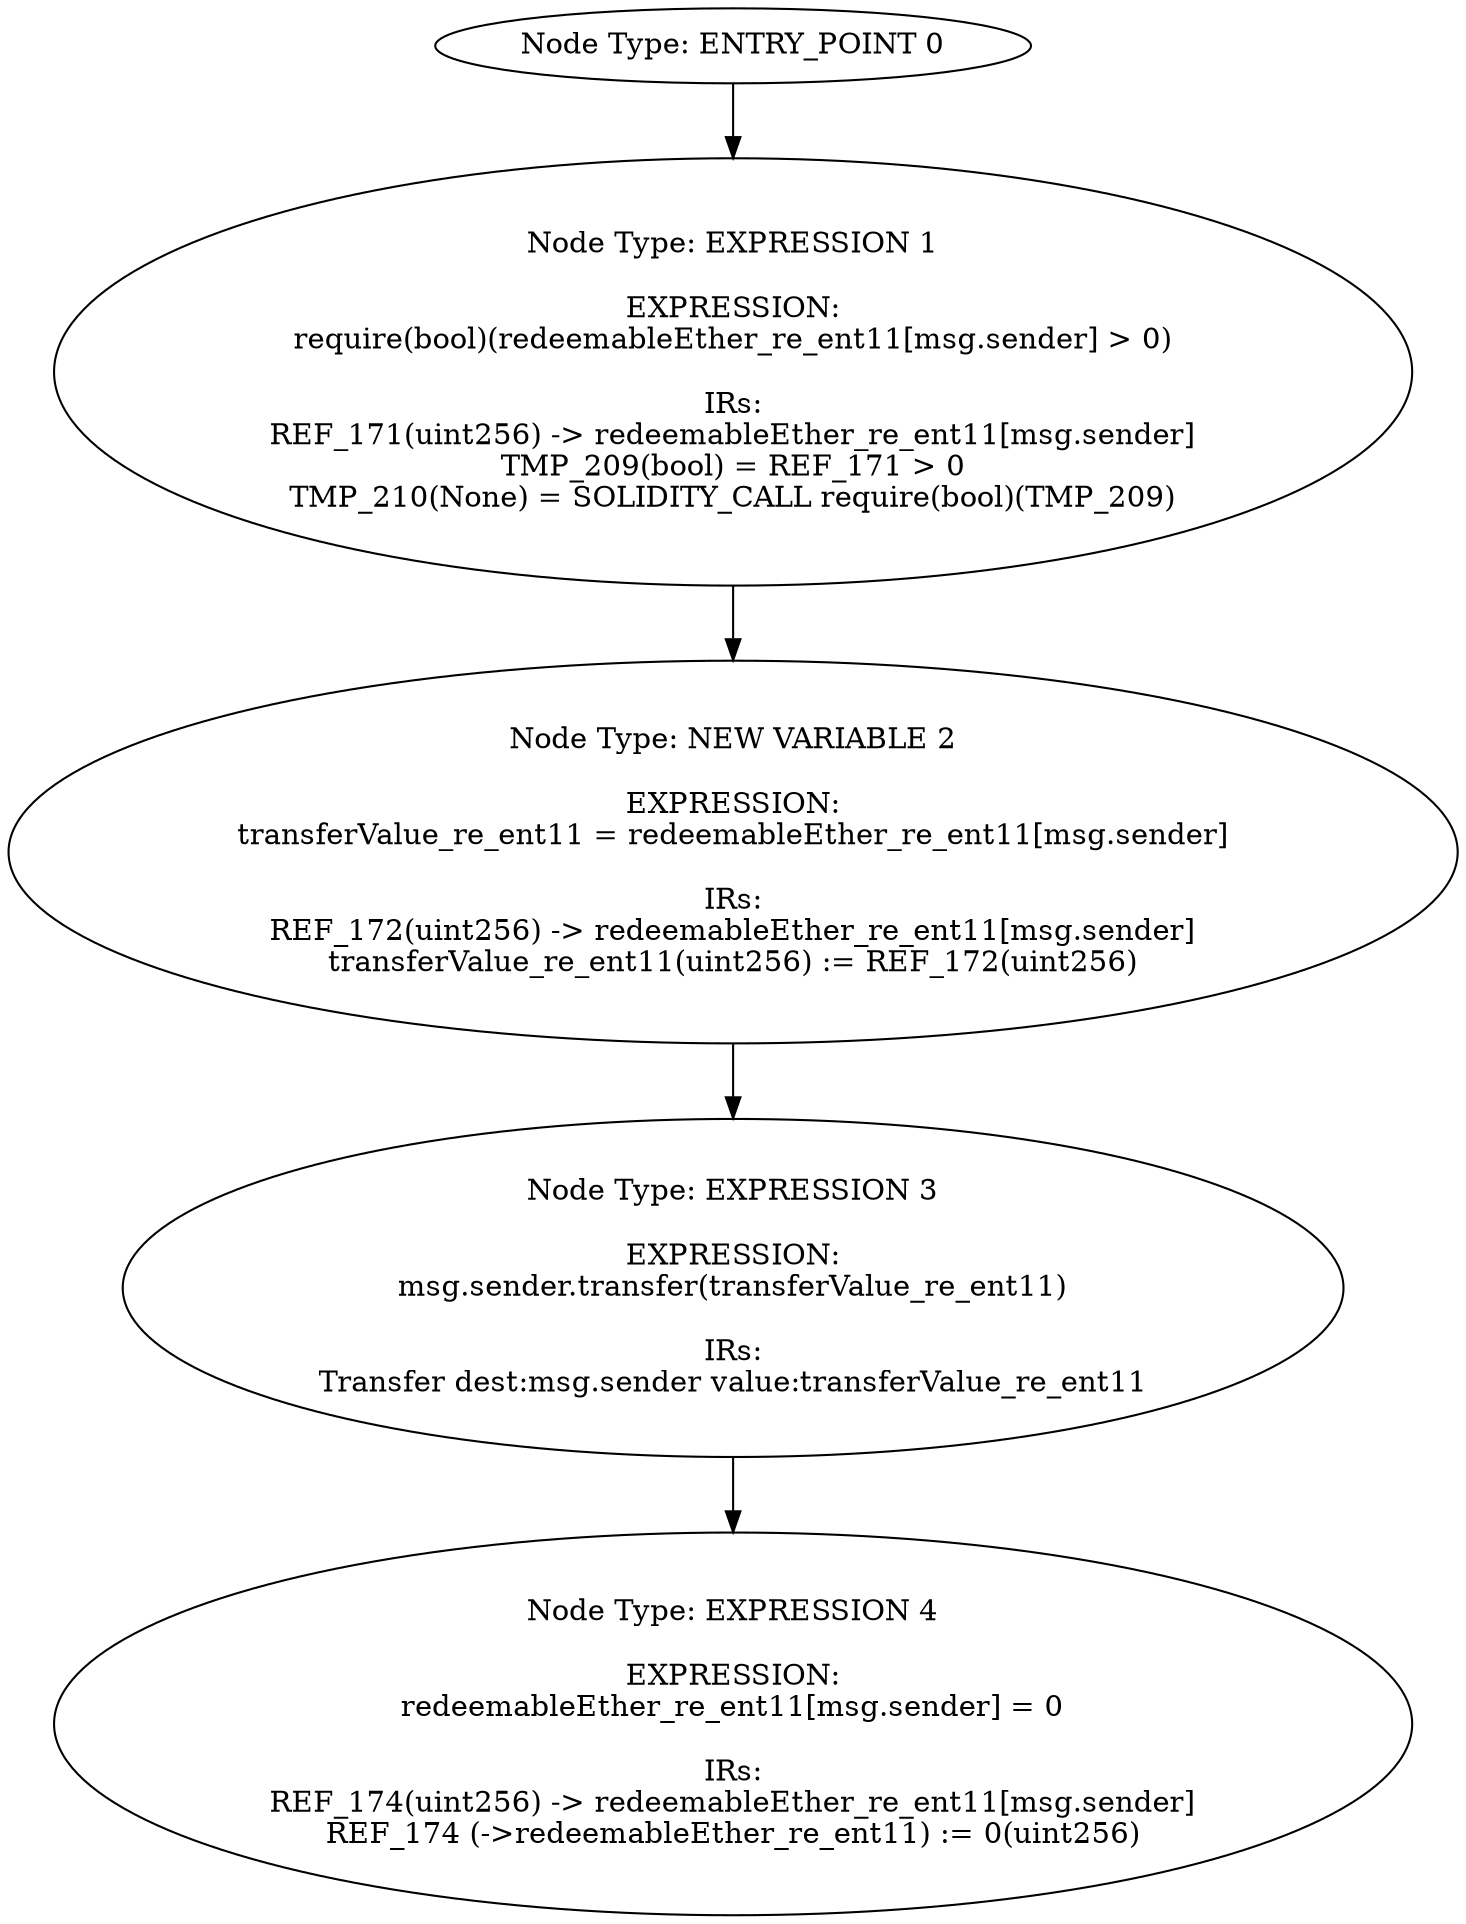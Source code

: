 digraph{
0[label="Node Type: ENTRY_POINT 0
"];
0->1;
1[label="Node Type: EXPRESSION 1

EXPRESSION:
require(bool)(redeemableEther_re_ent11[msg.sender] > 0)

IRs:
REF_171(uint256) -> redeemableEther_re_ent11[msg.sender]
TMP_209(bool) = REF_171 > 0
TMP_210(None) = SOLIDITY_CALL require(bool)(TMP_209)"];
1->2;
2[label="Node Type: NEW VARIABLE 2

EXPRESSION:
transferValue_re_ent11 = redeemableEther_re_ent11[msg.sender]

IRs:
REF_172(uint256) -> redeemableEther_re_ent11[msg.sender]
transferValue_re_ent11(uint256) := REF_172(uint256)"];
2->3;
3[label="Node Type: EXPRESSION 3

EXPRESSION:
msg.sender.transfer(transferValue_re_ent11)

IRs:
Transfer dest:msg.sender value:transferValue_re_ent11"];
3->4;
4[label="Node Type: EXPRESSION 4

EXPRESSION:
redeemableEther_re_ent11[msg.sender] = 0

IRs:
REF_174(uint256) -> redeemableEther_re_ent11[msg.sender]
REF_174 (->redeemableEther_re_ent11) := 0(uint256)"];
}
